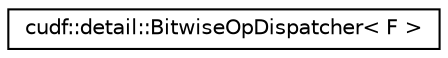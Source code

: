 digraph "Graphical Class Hierarchy"
{
 // LATEX_PDF_SIZE
  edge [fontname="Helvetica",fontsize="10",labelfontname="Helvetica",labelfontsize="10"];
  node [fontname="Helvetica",fontsize="10",shape=record];
  rankdir="LR";
  Node0 [label="cudf::detail::BitwiseOpDispatcher\< F \>",height=0.2,width=0.4,color="black", fillcolor="white", style="filled",URL="$structcudf_1_1detail_1_1BitwiseOpDispatcher.html",tooltip=" "];
}
